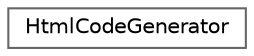 digraph "Graphical Class Hierarchy"
{
 // INTERACTIVE_SVG=YES
 // LATEX_PDF_SIZE
  bgcolor="transparent";
  edge [fontname=Helvetica,fontsize=10,labelfontname=Helvetica,labelfontsize=10];
  node [fontname=Helvetica,fontsize=10,shape=box,height=0.2,width=0.4];
  rankdir="LR";
  Node0 [label="HtmlCodeGenerator",height=0.2,width=0.4,color="grey40", fillcolor="white", style="filled",URL="$da/db6/class_html_code_generator.html",tooltip="Generator for HTML code fragments."];
}
